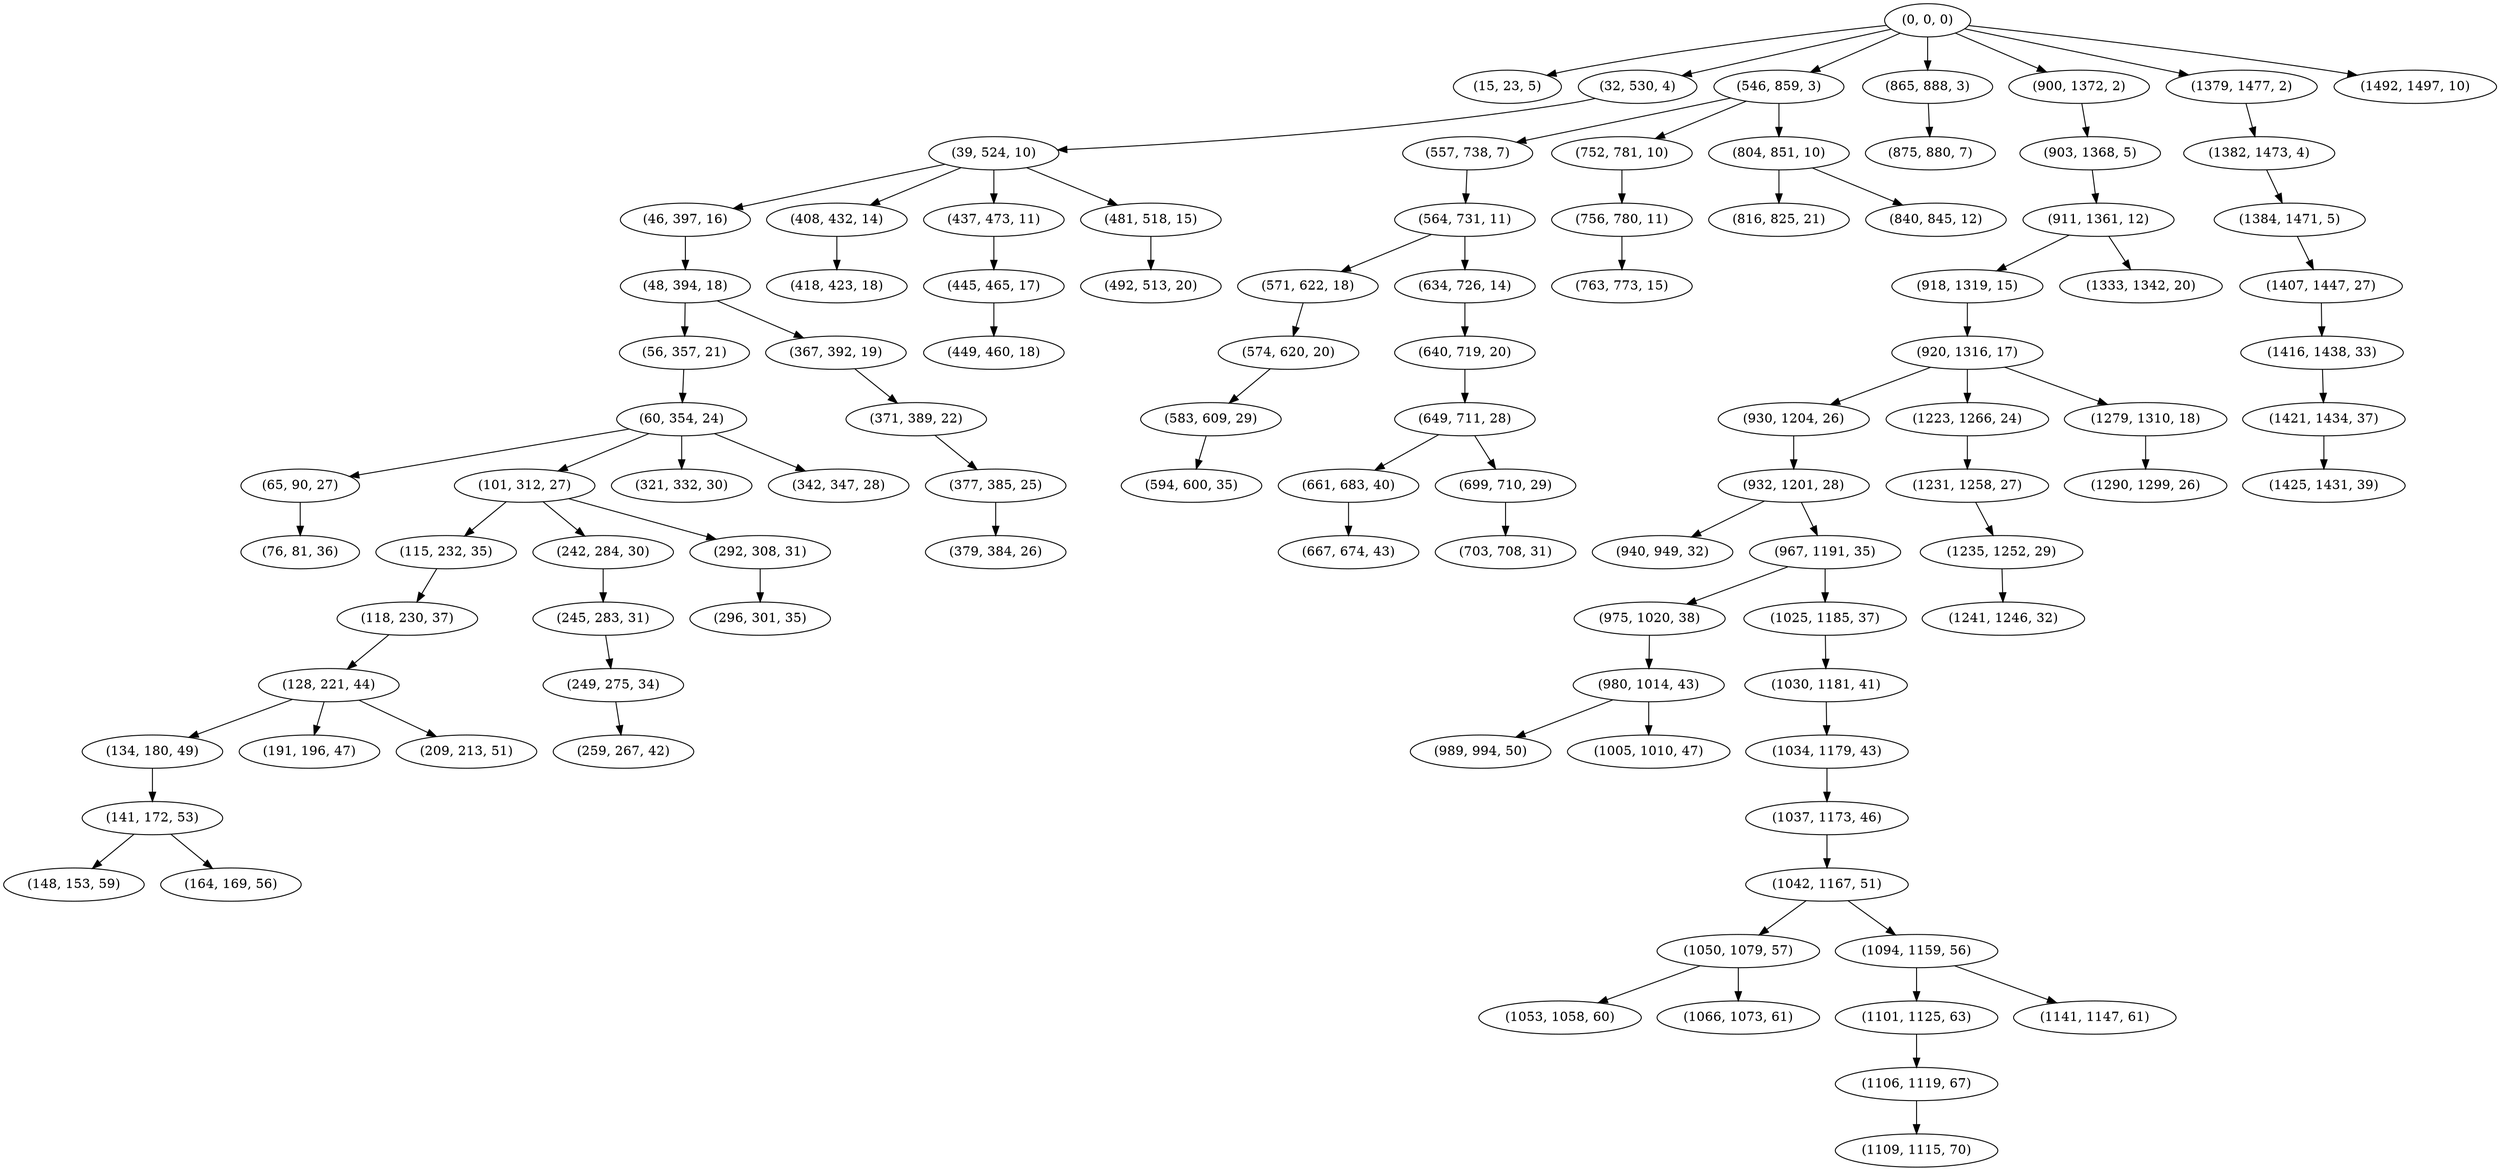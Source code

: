 digraph tree {
    "(0, 0, 0)";
    "(15, 23, 5)";
    "(32, 530, 4)";
    "(39, 524, 10)";
    "(46, 397, 16)";
    "(48, 394, 18)";
    "(56, 357, 21)";
    "(60, 354, 24)";
    "(65, 90, 27)";
    "(76, 81, 36)";
    "(101, 312, 27)";
    "(115, 232, 35)";
    "(118, 230, 37)";
    "(128, 221, 44)";
    "(134, 180, 49)";
    "(141, 172, 53)";
    "(148, 153, 59)";
    "(164, 169, 56)";
    "(191, 196, 47)";
    "(209, 213, 51)";
    "(242, 284, 30)";
    "(245, 283, 31)";
    "(249, 275, 34)";
    "(259, 267, 42)";
    "(292, 308, 31)";
    "(296, 301, 35)";
    "(321, 332, 30)";
    "(342, 347, 28)";
    "(367, 392, 19)";
    "(371, 389, 22)";
    "(377, 385, 25)";
    "(379, 384, 26)";
    "(408, 432, 14)";
    "(418, 423, 18)";
    "(437, 473, 11)";
    "(445, 465, 17)";
    "(449, 460, 18)";
    "(481, 518, 15)";
    "(492, 513, 20)";
    "(546, 859, 3)";
    "(557, 738, 7)";
    "(564, 731, 11)";
    "(571, 622, 18)";
    "(574, 620, 20)";
    "(583, 609, 29)";
    "(594, 600, 35)";
    "(634, 726, 14)";
    "(640, 719, 20)";
    "(649, 711, 28)";
    "(661, 683, 40)";
    "(667, 674, 43)";
    "(699, 710, 29)";
    "(703, 708, 31)";
    "(752, 781, 10)";
    "(756, 780, 11)";
    "(763, 773, 15)";
    "(804, 851, 10)";
    "(816, 825, 21)";
    "(840, 845, 12)";
    "(865, 888, 3)";
    "(875, 880, 7)";
    "(900, 1372, 2)";
    "(903, 1368, 5)";
    "(911, 1361, 12)";
    "(918, 1319, 15)";
    "(920, 1316, 17)";
    "(930, 1204, 26)";
    "(932, 1201, 28)";
    "(940, 949, 32)";
    "(967, 1191, 35)";
    "(975, 1020, 38)";
    "(980, 1014, 43)";
    "(989, 994, 50)";
    "(1005, 1010, 47)";
    "(1025, 1185, 37)";
    "(1030, 1181, 41)";
    "(1034, 1179, 43)";
    "(1037, 1173, 46)";
    "(1042, 1167, 51)";
    "(1050, 1079, 57)";
    "(1053, 1058, 60)";
    "(1066, 1073, 61)";
    "(1094, 1159, 56)";
    "(1101, 1125, 63)";
    "(1106, 1119, 67)";
    "(1109, 1115, 70)";
    "(1141, 1147, 61)";
    "(1223, 1266, 24)";
    "(1231, 1258, 27)";
    "(1235, 1252, 29)";
    "(1241, 1246, 32)";
    "(1279, 1310, 18)";
    "(1290, 1299, 26)";
    "(1333, 1342, 20)";
    "(1379, 1477, 2)";
    "(1382, 1473, 4)";
    "(1384, 1471, 5)";
    "(1407, 1447, 27)";
    "(1416, 1438, 33)";
    "(1421, 1434, 37)";
    "(1425, 1431, 39)";
    "(1492, 1497, 10)";
    "(0, 0, 0)" -> "(15, 23, 5)";
    "(0, 0, 0)" -> "(32, 530, 4)";
    "(0, 0, 0)" -> "(546, 859, 3)";
    "(0, 0, 0)" -> "(865, 888, 3)";
    "(0, 0, 0)" -> "(900, 1372, 2)";
    "(0, 0, 0)" -> "(1379, 1477, 2)";
    "(0, 0, 0)" -> "(1492, 1497, 10)";
    "(32, 530, 4)" -> "(39, 524, 10)";
    "(39, 524, 10)" -> "(46, 397, 16)";
    "(39, 524, 10)" -> "(408, 432, 14)";
    "(39, 524, 10)" -> "(437, 473, 11)";
    "(39, 524, 10)" -> "(481, 518, 15)";
    "(46, 397, 16)" -> "(48, 394, 18)";
    "(48, 394, 18)" -> "(56, 357, 21)";
    "(48, 394, 18)" -> "(367, 392, 19)";
    "(56, 357, 21)" -> "(60, 354, 24)";
    "(60, 354, 24)" -> "(65, 90, 27)";
    "(60, 354, 24)" -> "(101, 312, 27)";
    "(60, 354, 24)" -> "(321, 332, 30)";
    "(60, 354, 24)" -> "(342, 347, 28)";
    "(65, 90, 27)" -> "(76, 81, 36)";
    "(101, 312, 27)" -> "(115, 232, 35)";
    "(101, 312, 27)" -> "(242, 284, 30)";
    "(101, 312, 27)" -> "(292, 308, 31)";
    "(115, 232, 35)" -> "(118, 230, 37)";
    "(118, 230, 37)" -> "(128, 221, 44)";
    "(128, 221, 44)" -> "(134, 180, 49)";
    "(128, 221, 44)" -> "(191, 196, 47)";
    "(128, 221, 44)" -> "(209, 213, 51)";
    "(134, 180, 49)" -> "(141, 172, 53)";
    "(141, 172, 53)" -> "(148, 153, 59)";
    "(141, 172, 53)" -> "(164, 169, 56)";
    "(242, 284, 30)" -> "(245, 283, 31)";
    "(245, 283, 31)" -> "(249, 275, 34)";
    "(249, 275, 34)" -> "(259, 267, 42)";
    "(292, 308, 31)" -> "(296, 301, 35)";
    "(367, 392, 19)" -> "(371, 389, 22)";
    "(371, 389, 22)" -> "(377, 385, 25)";
    "(377, 385, 25)" -> "(379, 384, 26)";
    "(408, 432, 14)" -> "(418, 423, 18)";
    "(437, 473, 11)" -> "(445, 465, 17)";
    "(445, 465, 17)" -> "(449, 460, 18)";
    "(481, 518, 15)" -> "(492, 513, 20)";
    "(546, 859, 3)" -> "(557, 738, 7)";
    "(546, 859, 3)" -> "(752, 781, 10)";
    "(546, 859, 3)" -> "(804, 851, 10)";
    "(557, 738, 7)" -> "(564, 731, 11)";
    "(564, 731, 11)" -> "(571, 622, 18)";
    "(564, 731, 11)" -> "(634, 726, 14)";
    "(571, 622, 18)" -> "(574, 620, 20)";
    "(574, 620, 20)" -> "(583, 609, 29)";
    "(583, 609, 29)" -> "(594, 600, 35)";
    "(634, 726, 14)" -> "(640, 719, 20)";
    "(640, 719, 20)" -> "(649, 711, 28)";
    "(649, 711, 28)" -> "(661, 683, 40)";
    "(649, 711, 28)" -> "(699, 710, 29)";
    "(661, 683, 40)" -> "(667, 674, 43)";
    "(699, 710, 29)" -> "(703, 708, 31)";
    "(752, 781, 10)" -> "(756, 780, 11)";
    "(756, 780, 11)" -> "(763, 773, 15)";
    "(804, 851, 10)" -> "(816, 825, 21)";
    "(804, 851, 10)" -> "(840, 845, 12)";
    "(865, 888, 3)" -> "(875, 880, 7)";
    "(900, 1372, 2)" -> "(903, 1368, 5)";
    "(903, 1368, 5)" -> "(911, 1361, 12)";
    "(911, 1361, 12)" -> "(918, 1319, 15)";
    "(911, 1361, 12)" -> "(1333, 1342, 20)";
    "(918, 1319, 15)" -> "(920, 1316, 17)";
    "(920, 1316, 17)" -> "(930, 1204, 26)";
    "(920, 1316, 17)" -> "(1223, 1266, 24)";
    "(920, 1316, 17)" -> "(1279, 1310, 18)";
    "(930, 1204, 26)" -> "(932, 1201, 28)";
    "(932, 1201, 28)" -> "(940, 949, 32)";
    "(932, 1201, 28)" -> "(967, 1191, 35)";
    "(967, 1191, 35)" -> "(975, 1020, 38)";
    "(967, 1191, 35)" -> "(1025, 1185, 37)";
    "(975, 1020, 38)" -> "(980, 1014, 43)";
    "(980, 1014, 43)" -> "(989, 994, 50)";
    "(980, 1014, 43)" -> "(1005, 1010, 47)";
    "(1025, 1185, 37)" -> "(1030, 1181, 41)";
    "(1030, 1181, 41)" -> "(1034, 1179, 43)";
    "(1034, 1179, 43)" -> "(1037, 1173, 46)";
    "(1037, 1173, 46)" -> "(1042, 1167, 51)";
    "(1042, 1167, 51)" -> "(1050, 1079, 57)";
    "(1042, 1167, 51)" -> "(1094, 1159, 56)";
    "(1050, 1079, 57)" -> "(1053, 1058, 60)";
    "(1050, 1079, 57)" -> "(1066, 1073, 61)";
    "(1094, 1159, 56)" -> "(1101, 1125, 63)";
    "(1094, 1159, 56)" -> "(1141, 1147, 61)";
    "(1101, 1125, 63)" -> "(1106, 1119, 67)";
    "(1106, 1119, 67)" -> "(1109, 1115, 70)";
    "(1223, 1266, 24)" -> "(1231, 1258, 27)";
    "(1231, 1258, 27)" -> "(1235, 1252, 29)";
    "(1235, 1252, 29)" -> "(1241, 1246, 32)";
    "(1279, 1310, 18)" -> "(1290, 1299, 26)";
    "(1379, 1477, 2)" -> "(1382, 1473, 4)";
    "(1382, 1473, 4)" -> "(1384, 1471, 5)";
    "(1384, 1471, 5)" -> "(1407, 1447, 27)";
    "(1407, 1447, 27)" -> "(1416, 1438, 33)";
    "(1416, 1438, 33)" -> "(1421, 1434, 37)";
    "(1421, 1434, 37)" -> "(1425, 1431, 39)";
}
